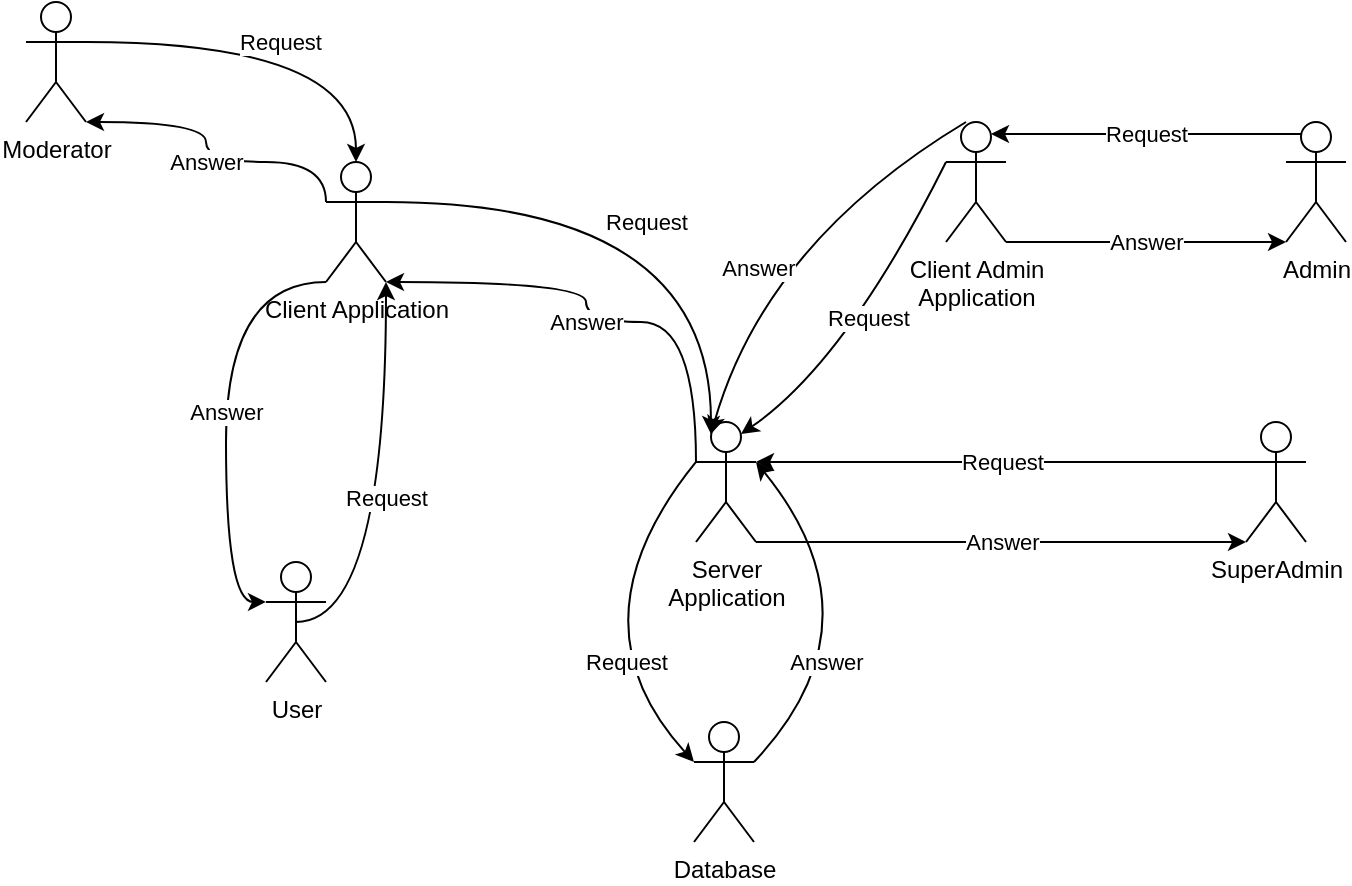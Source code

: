 <mxfile version="14.3.0" type="device"><diagram id="ttjJUsHEJX-bRDLLhtTK" name="Страница 1"><mxGraphModel dx="1422" dy="845" grid="1" gridSize="10" guides="1" tooltips="1" connect="1" arrows="1" fold="1" page="1" pageScale="1" pageWidth="827" pageHeight="1169" math="0" shadow="0"><root><mxCell id="0"/><mxCell id="1" parent="0"/><mxCell id="iawtDYwKn0t35L4s6kd_-1" value="Database" style="shape=umlActor;verticalLabelPosition=bottom;verticalAlign=top;html=1;outlineConnect=0;" vertex="1" parent="1"><mxGeometry x="394" y="590" width="30" height="60" as="geometry"/></mxCell><mxCell id="iawtDYwKn0t35L4s6kd_-18" value="Answer" style="edgeStyle=orthogonalEdgeStyle;curved=1;orthogonalLoop=1;jettySize=auto;html=1;exitX=1;exitY=1;exitDx=0;exitDy=0;exitPerimeter=0;entryX=0;entryY=1;entryDx=0;entryDy=0;entryPerimeter=0;" edge="1" parent="1" source="iawtDYwKn0t35L4s6kd_-3" target="iawtDYwKn0t35L4s6kd_-15"><mxGeometry relative="1" as="geometry"><Array as="points"><mxPoint x="550" y="500"/><mxPoint x="550" y="500"/></Array></mxGeometry></mxCell><mxCell id="iawtDYwKn0t35L4s6kd_-21" value="Answer" style="edgeStyle=orthogonalEdgeStyle;curved=1;orthogonalLoop=1;jettySize=auto;html=1;exitX=0;exitY=0.333;exitDx=0;exitDy=0;exitPerimeter=0;entryX=1;entryY=1;entryDx=0;entryDy=0;entryPerimeter=0;" edge="1" parent="1" source="iawtDYwKn0t35L4s6kd_-3" target="iawtDYwKn0t35L4s6kd_-19"><mxGeometry x="0.02" relative="1" as="geometry"><Array as="points"><mxPoint x="395" y="390"/><mxPoint x="340" y="390"/><mxPoint x="340" y="370"/></Array><mxPoint as="offset"/></mxGeometry></mxCell><mxCell id="iawtDYwKn0t35L4s6kd_-3" value="Server &lt;br&gt;Application" style="shape=umlActor;verticalLabelPosition=bottom;verticalAlign=top;html=1;outlineConnect=0;" vertex="1" parent="1"><mxGeometry x="395" y="440" width="30" height="60" as="geometry"/></mxCell><mxCell id="iawtDYwKn0t35L4s6kd_-6" value="Request" style="endArrow=classic;html=1;exitX=0;exitY=0.333;exitDx=0;exitDy=0;exitPerimeter=0;entryX=0;entryY=0.333;entryDx=0;entryDy=0;entryPerimeter=0;curved=1;" edge="1" parent="1" source="iawtDYwKn0t35L4s6kd_-3" target="iawtDYwKn0t35L4s6kd_-1"><mxGeometry x="0.395" y="9" width="50" height="50" relative="1" as="geometry"><mxPoint x="170" y="610" as="sourcePoint"/><mxPoint x="220" y="560" as="targetPoint"/><Array as="points"><mxPoint x="330" y="540"/></Array><mxPoint as="offset"/></mxGeometry></mxCell><mxCell id="iawtDYwKn0t35L4s6kd_-7" value="Answer" style="endArrow=classic;html=1;exitX=1;exitY=0.333;exitDx=0;exitDy=0;exitPerimeter=0;entryX=1;entryY=0.333;entryDx=0;entryDy=0;entryPerimeter=0;curved=1;" edge="1" parent="1" source="iawtDYwKn0t35L4s6kd_-1" target="iawtDYwKn0t35L4s6kd_-3"><mxGeometry x="-0.387" y="8" width="50" height="50" relative="1" as="geometry"><mxPoint x="550" y="620" as="sourcePoint"/><mxPoint x="600" y="570" as="targetPoint"/><Array as="points"><mxPoint x="490" y="540"/></Array><mxPoint as="offset"/></mxGeometry></mxCell><mxCell id="iawtDYwKn0t35L4s6kd_-11" value="Answer" style="edgeStyle=orthogonalEdgeStyle;orthogonalLoop=1;jettySize=auto;html=1;exitX=1;exitY=1;exitDx=0;exitDy=0;exitPerimeter=0;entryX=0;entryY=1;entryDx=0;entryDy=0;entryPerimeter=0;rounded=0;" edge="1" parent="1" source="iawtDYwKn0t35L4s6kd_-8" target="iawtDYwKn0t35L4s6kd_-9"><mxGeometry relative="1" as="geometry"><Array as="points"><mxPoint x="620" y="350"/><mxPoint x="620" y="350"/></Array></mxGeometry></mxCell><mxCell id="iawtDYwKn0t35L4s6kd_-8" value="Client Admin &lt;br&gt;Application" style="shape=umlActor;verticalLabelPosition=bottom;verticalAlign=top;html=1;outlineConnect=0;" vertex="1" parent="1"><mxGeometry x="520" y="290" width="30" height="60" as="geometry"/></mxCell><mxCell id="iawtDYwKn0t35L4s6kd_-10" value="Request" style="edgeStyle=orthogonalEdgeStyle;curved=1;orthogonalLoop=1;jettySize=auto;html=1;exitX=0.25;exitY=0.1;exitDx=0;exitDy=0;exitPerimeter=0;entryX=0.75;entryY=0.1;entryDx=0;entryDy=0;entryPerimeter=0;" edge="1" parent="1" source="iawtDYwKn0t35L4s6kd_-9" target="iawtDYwKn0t35L4s6kd_-8"><mxGeometry relative="1" as="geometry"/></mxCell><mxCell id="iawtDYwKn0t35L4s6kd_-9" value="Admin" style="shape=umlActor;verticalLabelPosition=bottom;verticalAlign=top;html=1;outlineConnect=0;" vertex="1" parent="1"><mxGeometry x="690" y="290" width="30" height="60" as="geometry"/></mxCell><mxCell id="iawtDYwKn0t35L4s6kd_-12" value="Request" style="endArrow=classic;html=1;exitX=0;exitY=0.333;exitDx=0;exitDy=0;exitPerimeter=0;entryX=0.75;entryY=0.1;entryDx=0;entryDy=0;entryPerimeter=0;curved=1;" edge="1" parent="1" source="iawtDYwKn0t35L4s6kd_-8" target="iawtDYwKn0t35L4s6kd_-3"><mxGeometry width="50" height="50" relative="1" as="geometry"><mxPoint x="280" y="330" as="sourcePoint"/><mxPoint x="330" y="280" as="targetPoint"/><Array as="points"><mxPoint x="470" y="410"/></Array></mxGeometry></mxCell><mxCell id="iawtDYwKn0t35L4s6kd_-13" value="" style="endArrow=classic;html=1;entryX=0.25;entryY=0.1;entryDx=0;entryDy=0;entryPerimeter=0;curved=1;" edge="1" parent="1" target="iawtDYwKn0t35L4s6kd_-3"><mxGeometry width="50" height="50" relative="1" as="geometry"><mxPoint x="530" y="290" as="sourcePoint"/><mxPoint x="680" y="450" as="targetPoint"/><Array as="points"><mxPoint x="430" y="350"/></Array></mxGeometry></mxCell><mxCell id="iawtDYwKn0t35L4s6kd_-14" value="Answer" style="edgeLabel;html=1;align=center;verticalAlign=middle;resizable=0;points=[];" vertex="1" connectable="0" parent="iawtDYwKn0t35L4s6kd_-13"><mxGeometry x="0.191" y="-1" relative="1" as="geometry"><mxPoint y="1" as="offset"/></mxGeometry></mxCell><mxCell id="iawtDYwKn0t35L4s6kd_-17" value="Request" style="edgeStyle=orthogonalEdgeStyle;curved=1;orthogonalLoop=1;jettySize=auto;html=1;exitX=0;exitY=0.333;exitDx=0;exitDy=0;exitPerimeter=0;entryX=1;entryY=0.333;entryDx=0;entryDy=0;entryPerimeter=0;" edge="1" parent="1" source="iawtDYwKn0t35L4s6kd_-15" target="iawtDYwKn0t35L4s6kd_-3"><mxGeometry relative="1" as="geometry"/></mxCell><mxCell id="iawtDYwKn0t35L4s6kd_-15" value="SuperAdmin" style="shape=umlActor;verticalLabelPosition=bottom;verticalAlign=top;html=1;outlineConnect=0;" vertex="1" parent="1"><mxGeometry x="670" y="440" width="30" height="60" as="geometry"/></mxCell><mxCell id="iawtDYwKn0t35L4s6kd_-20" value="Request" style="edgeStyle=orthogonalEdgeStyle;curved=1;orthogonalLoop=1;jettySize=auto;html=1;exitX=1;exitY=0.333;exitDx=0;exitDy=0;exitPerimeter=0;entryX=0.25;entryY=0.1;entryDx=0;entryDy=0;entryPerimeter=0;" edge="1" parent="1" source="iawtDYwKn0t35L4s6kd_-19" target="iawtDYwKn0t35L4s6kd_-3"><mxGeometry x="-0.063" y="-10" relative="1" as="geometry"><mxPoint as="offset"/></mxGeometry></mxCell><mxCell id="iawtDYwKn0t35L4s6kd_-24" value="Answer" style="edgeStyle=orthogonalEdgeStyle;curved=1;orthogonalLoop=1;jettySize=auto;html=1;exitX=0;exitY=1;exitDx=0;exitDy=0;exitPerimeter=0;entryX=0;entryY=0.333;entryDx=0;entryDy=0;entryPerimeter=0;" edge="1" parent="1" source="iawtDYwKn0t35L4s6kd_-19" target="iawtDYwKn0t35L4s6kd_-22"><mxGeometry relative="1" as="geometry"><Array as="points"><mxPoint x="160" y="370"/><mxPoint x="160" y="530"/></Array></mxGeometry></mxCell><mxCell id="iawtDYwKn0t35L4s6kd_-29" value="Answer" style="edgeStyle=orthogonalEdgeStyle;curved=1;orthogonalLoop=1;jettySize=auto;html=1;exitX=0;exitY=0.333;exitDx=0;exitDy=0;exitPerimeter=0;entryX=1;entryY=1;entryDx=0;entryDy=0;entryPerimeter=0;" edge="1" parent="1" source="iawtDYwKn0t35L4s6kd_-19" target="iawtDYwKn0t35L4s6kd_-27"><mxGeometry relative="1" as="geometry"><Array as="points"><mxPoint x="210" y="310"/><mxPoint x="150" y="310"/><mxPoint x="150" y="290"/></Array></mxGeometry></mxCell><mxCell id="iawtDYwKn0t35L4s6kd_-19" value="Client Application" style="shape=umlActor;verticalLabelPosition=bottom;verticalAlign=top;html=1;outlineConnect=0;" vertex="1" parent="1"><mxGeometry x="210" y="310" width="30" height="60" as="geometry"/></mxCell><mxCell id="iawtDYwKn0t35L4s6kd_-23" value="Request" style="edgeStyle=orthogonalEdgeStyle;curved=1;orthogonalLoop=1;jettySize=auto;html=1;exitX=0.5;exitY=0.5;exitDx=0;exitDy=0;exitPerimeter=0;entryX=1;entryY=1;entryDx=0;entryDy=0;entryPerimeter=0;" edge="1" parent="1" source="iawtDYwKn0t35L4s6kd_-22" target="iawtDYwKn0t35L4s6kd_-19"><mxGeometry relative="1" as="geometry"><Array as="points"><mxPoint x="240" y="540"/></Array></mxGeometry></mxCell><mxCell id="iawtDYwKn0t35L4s6kd_-22" value="User" style="shape=umlActor;verticalLabelPosition=bottom;verticalAlign=top;html=1;outlineConnect=0;" vertex="1" parent="1"><mxGeometry x="180" y="510" width="30" height="60" as="geometry"/></mxCell><mxCell id="iawtDYwKn0t35L4s6kd_-28" value="Request" style="edgeStyle=orthogonalEdgeStyle;curved=1;orthogonalLoop=1;jettySize=auto;html=1;exitX=1;exitY=0.333;exitDx=0;exitDy=0;exitPerimeter=0;entryX=0.5;entryY=0;entryDx=0;entryDy=0;entryPerimeter=0;" edge="1" parent="1" source="iawtDYwKn0t35L4s6kd_-27" target="iawtDYwKn0t35L4s6kd_-19"><mxGeometry relative="1" as="geometry"/></mxCell><mxCell id="iawtDYwKn0t35L4s6kd_-27" value="Moderator" style="shape=umlActor;verticalLabelPosition=bottom;verticalAlign=top;html=1;outlineConnect=0;" vertex="1" parent="1"><mxGeometry x="60" y="230" width="30" height="60" as="geometry"/></mxCell></root></mxGraphModel></diagram></mxfile>